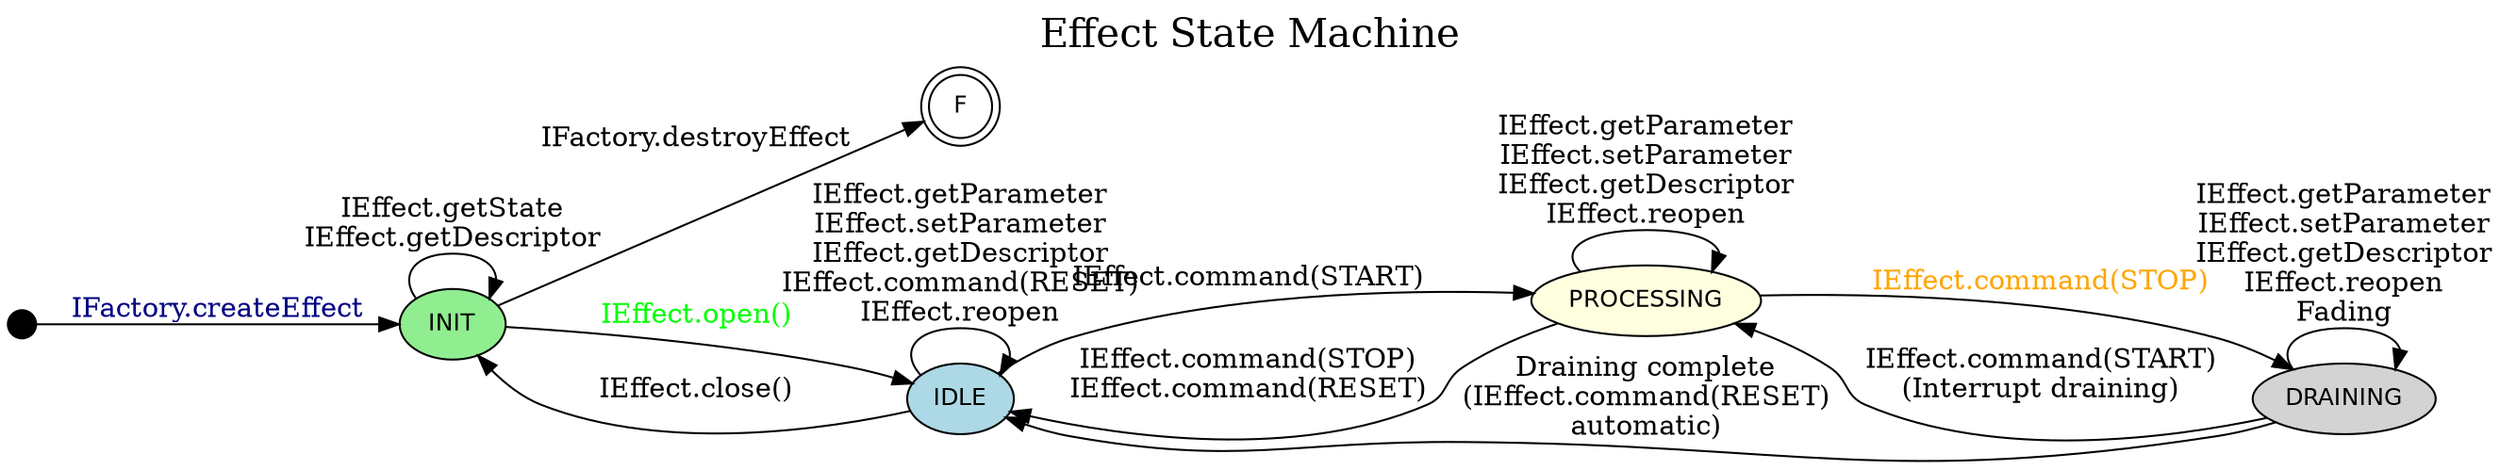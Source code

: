 /*
 * Copyright (C) 2022 The Android Open Source Project
 *
 * Licensed under the Apache License, Version 2.0 (the "License");
 * you may not use this file except in compliance with the License.
 * You may obtain a copy of the License at
 *
 *      http://www.apache.org/licenses/LICENSE-2.0
 *
 * Unless required by applicable law or agreed to in writing, software
 * distributed under the License is distributed on an "AS IS" BASIS,
 * WITHOUT WARRANTIES OR CONDITIONS OF ANY KIND, either express or implied.
 * See the License for the specific language governing permissions and
 * limitations under the License.
 */
// To render: "dot -Tpng state.gv -o state.png"

digraph effect_state_machine {

    rankdir=LR; // Left to Right layout

    label="Effect State Machine";
    fontsize=20;
    labelloc=top;

    node [fontname="Helvetica", fontsize=12, style=filled];

    // Initial state node
    I [shape=point, fillcolor=black, width=0.2];

    // Final state node
    F [shape=doublecircle, fillcolor=white, width=0.2];

    // Define other nodes with colors
    INIT [shape=ellipse, fillcolor=lightgreen];
    IDLE [shape=ellipse, fillcolor=lightblue];
    PROCESSING [shape=ellipse, fillcolor=lightyellow];
    DRAINING [shape=ellipse, fillcolor=lightgrey];

    // Transitions
    I -> INIT [label="IFactory.createEffect", fontcolor="navy"];

    INIT -> F [label="IFactory.destroyEffect"];

    INIT -> IDLE [label="IEffect.open()", fontcolor="lime"];

    IDLE -> PROCESSING [label="IEffect.command(START)"];

    PROCESSING -> IDLE [label="IEffect.command(STOP)\nIEffect.command(RESET)"];

    PROCESSING -> DRAINING [label="IEffect.command(STOP)", fontcolor="orange"];

    DRAINING -> IDLE [label="Draining complete\n(IEffect.command(RESET)\nautomatic)"];

    DRAINING -> PROCESSING [label="IEffect.command(START)\n(Interrupt draining)"];

    IDLE -> INIT [label="IEffect.close()"];

    // Self-loops
    INIT -> INIT [label="IEffect.getState\nIEffect.getDescriptor"];

    IDLE -> IDLE [label="IEffect.getParameter\nIEffect.setParameter\nIEffect.getDescriptor\nIEffect.command(RESET)\nIEffect.reopen"];

    PROCESSING -> PROCESSING [label="IEffect.getParameter\nIEffect.setParameter\nIEffect.getDescriptor\nIEffect.reopen"];

    DRAINING -> DRAINING [label="IEffect.getParameter\nIEffect.setParameter\nIEffect.getDescriptor\nIEffect.reopen\nFading"];

}
